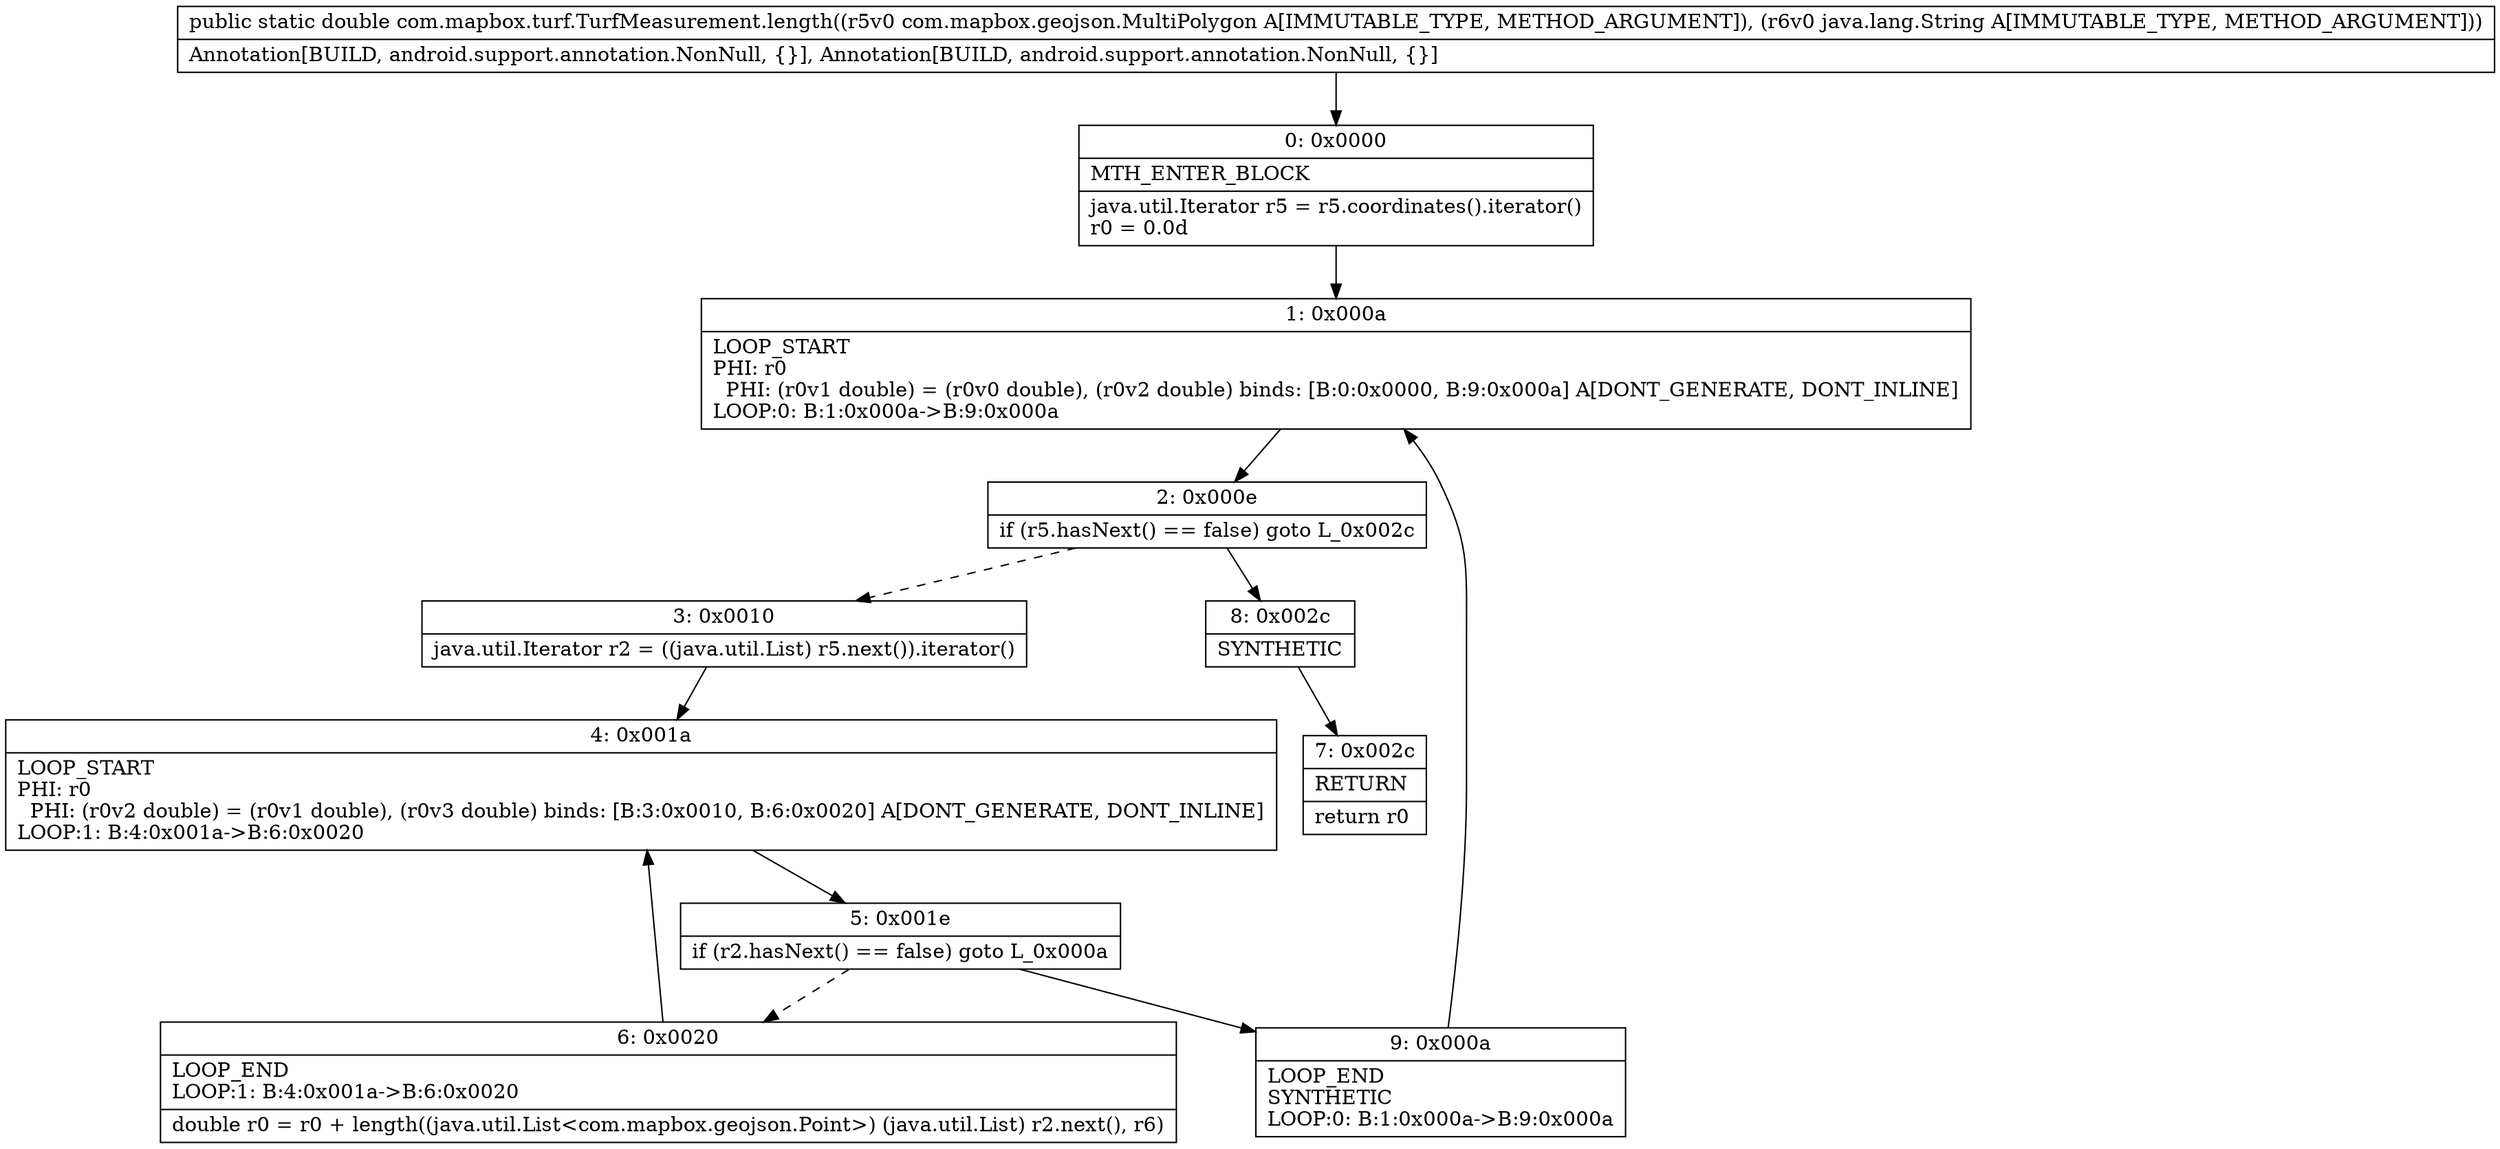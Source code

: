digraph "CFG forcom.mapbox.turf.TurfMeasurement.length(Lcom\/mapbox\/geojson\/MultiPolygon;Ljava\/lang\/String;)D" {
Node_0 [shape=record,label="{0\:\ 0x0000|MTH_ENTER_BLOCK\l|java.util.Iterator r5 = r5.coordinates().iterator()\lr0 = 0.0d\l}"];
Node_1 [shape=record,label="{1\:\ 0x000a|LOOP_START\lPHI: r0 \l  PHI: (r0v1 double) = (r0v0 double), (r0v2 double) binds: [B:0:0x0000, B:9:0x000a] A[DONT_GENERATE, DONT_INLINE]\lLOOP:0: B:1:0x000a\-\>B:9:0x000a\l}"];
Node_2 [shape=record,label="{2\:\ 0x000e|if (r5.hasNext() == false) goto L_0x002c\l}"];
Node_3 [shape=record,label="{3\:\ 0x0010|java.util.Iterator r2 = ((java.util.List) r5.next()).iterator()\l}"];
Node_4 [shape=record,label="{4\:\ 0x001a|LOOP_START\lPHI: r0 \l  PHI: (r0v2 double) = (r0v1 double), (r0v3 double) binds: [B:3:0x0010, B:6:0x0020] A[DONT_GENERATE, DONT_INLINE]\lLOOP:1: B:4:0x001a\-\>B:6:0x0020\l}"];
Node_5 [shape=record,label="{5\:\ 0x001e|if (r2.hasNext() == false) goto L_0x000a\l}"];
Node_6 [shape=record,label="{6\:\ 0x0020|LOOP_END\lLOOP:1: B:4:0x001a\-\>B:6:0x0020\l|double r0 = r0 + length((java.util.List\<com.mapbox.geojson.Point\>) (java.util.List) r2.next(), r6)\l}"];
Node_7 [shape=record,label="{7\:\ 0x002c|RETURN\l|return r0\l}"];
Node_8 [shape=record,label="{8\:\ 0x002c|SYNTHETIC\l}"];
Node_9 [shape=record,label="{9\:\ 0x000a|LOOP_END\lSYNTHETIC\lLOOP:0: B:1:0x000a\-\>B:9:0x000a\l}"];
MethodNode[shape=record,label="{public static double com.mapbox.turf.TurfMeasurement.length((r5v0 com.mapbox.geojson.MultiPolygon A[IMMUTABLE_TYPE, METHOD_ARGUMENT]), (r6v0 java.lang.String A[IMMUTABLE_TYPE, METHOD_ARGUMENT]))  | Annotation[BUILD, android.support.annotation.NonNull, \{\}], Annotation[BUILD, android.support.annotation.NonNull, \{\}]\l}"];
MethodNode -> Node_0;
Node_0 -> Node_1;
Node_1 -> Node_2;
Node_2 -> Node_3[style=dashed];
Node_2 -> Node_8;
Node_3 -> Node_4;
Node_4 -> Node_5;
Node_5 -> Node_6[style=dashed];
Node_5 -> Node_9;
Node_6 -> Node_4;
Node_8 -> Node_7;
Node_9 -> Node_1;
}

